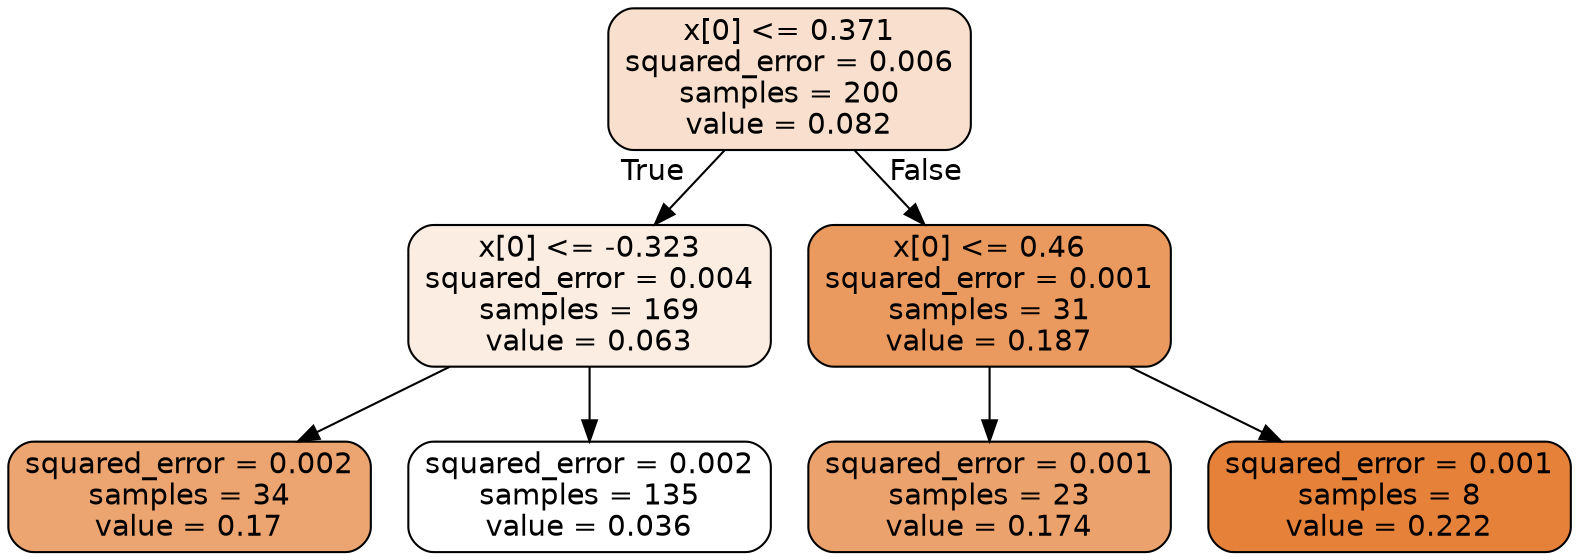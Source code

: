 digraph Tree {
node [shape=box, style="filled, rounded", color="black", fontname="helvetica"] ;
edge [fontname="helvetica"] ;
0 [label="x[0] <= 0.371\nsquared_error = 0.006\nsamples = 200\nvalue = 0.082", fillcolor="#f9e0ce"] ;
1 [label="x[0] <= -0.323\nsquared_error = 0.004\nsamples = 169\nvalue = 0.063", fillcolor="#fbede2"] ;
0 -> 1 [labeldistance=2.5, labelangle=45, headlabel="True"] ;
2 [label="squared_error = 0.002\nsamples = 34\nvalue = 0.17", fillcolor="#eca471"] ;
1 -> 2 ;
3 [label="squared_error = 0.002\nsamples = 135\nvalue = 0.036", fillcolor="#ffffff"] ;
1 -> 3 ;
4 [label="x[0] <= 0.46\nsquared_error = 0.001\nsamples = 31\nvalue = 0.187", fillcolor="#ea995f"] ;
0 -> 4 [labeldistance=2.5, labelangle=-45, headlabel="False"] ;
5 [label="squared_error = 0.001\nsamples = 23\nvalue = 0.174", fillcolor="#eca26c"] ;
4 -> 5 ;
6 [label="squared_error = 0.001\nsamples = 8\nvalue = 0.222", fillcolor="#e58139"] ;
4 -> 6 ;
}